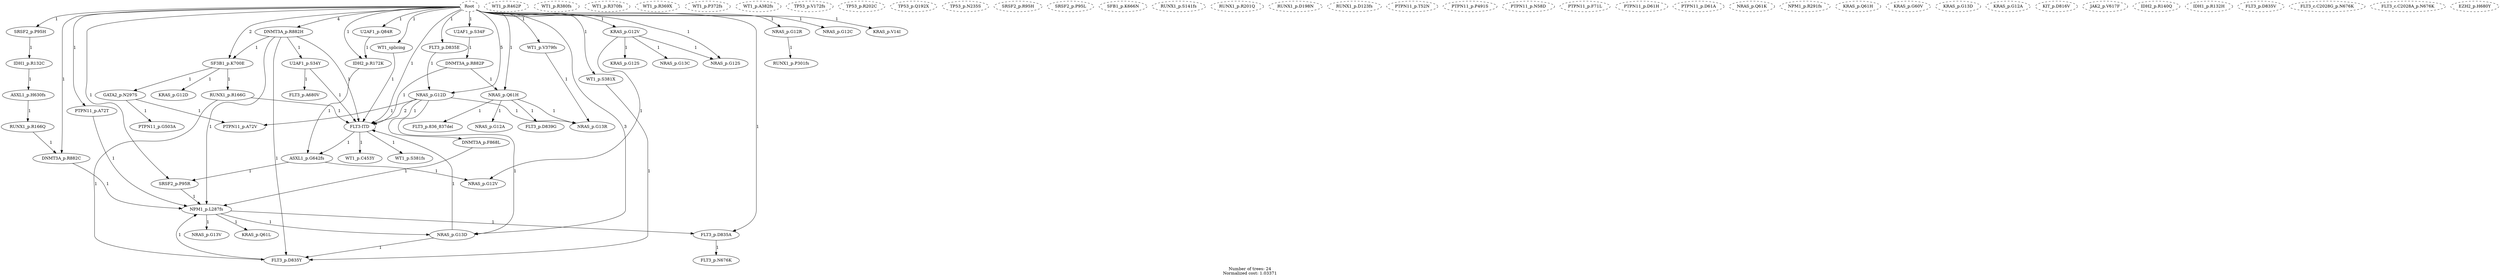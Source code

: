 digraph T {
	label="Number of trees: 24\nNormalized cost: 1.03371"
	88 [label="WT1_splicing"]
	87 [label="WT1_p.V379fs"]
	86 [label="WT1_p.S381fs"]
	85 [label="WT1_p.S381X"]
	84 [style=dashed, label="WT1_p.R462P"]
	83 [style=dashed, label="WT1_p.R380fs"]
	82 [style=dashed, label="WT1_p.R370fs"]
	81 [style=dashed, label="WT1_p.R369X"]
	80 [style=dashed, label="WT1_p.P372fs"]
	79 [label="WT1_p.C453Y"]
	78 [style=dashed, label="WT1_p.A382fs"]
	77 [label="U2AF1_p.S34Y"]
	76 [label="U2AF1_p.S34F"]
	75 [label="U2AF1_p.Q84R"]
	74 [style=dashed, label="TP53_p.V172fs"]
	73 [style=dashed, label="TP53_p.R202C"]
	72 [style=dashed, label="TP53_p.Q192X"]
	71 [style=dashed, label="TP53_p.N235S"]
	70 [style=dashed, label="SRSF2_p.R95H"]
	69 [label="SRSF2_p.P95R"]
	68 [style=dashed, label="SRSF2_p.P95L"]
	67 [label="SRSF2_p.P95H"]
	66 [style=dashed, label="SFB1_p.K666N"]
	65 [label="SF3B1_p.K700E"]
	64 [style=dashed, label="Root"]
	63 [style=dashed, label="RUNX1_p.S141fs"]
	62 [style=dashed, label="RUNX1_p.R201Q"]
	61 [label="RUNX1_p.R166Q"]
	60 [label="RUNX1_p.R166G"]
	59 [label="RUNX1_p.P301fs"]
	58 [style=dashed, label="RUNX1_p.D198N"]
	57 [style=dashed, label="RUNX1_p.D123fs"]
	56 [style=dashed, label="PTPN11_p.T52N"]
	55 [style=dashed, label="PTPN11_p.P491S"]
	54 [style=dashed, label="PTPN11_p.N58D"]
	53 [label="PTPN11_p.G503A"]
	52 [style=dashed, label="PTPN11_p.F71L"]
	51 [style=dashed, label="PTPN11_p.D61H"]
	50 [style=dashed, label="PTPN11_p.D61A"]
	49 [label="PTPN11_p.A72V"]
	48 [label="PTPN11_p.A72T"]
	47 [style=dashed, label="NRAS_p.Q61K"]
	46 [label="NRAS_p.Q61H"]
	45 [label="NRAS_p.G13V"]
	44 [label="NRAS_p.G13R"]
	43 [label="NRAS_p.G13D"]
	42 [label="NRAS_p.G13C"]
	41 [label="NRAS_p.G12V"]
	40 [label="NRAS_p.G12S"]
	39 [label="NRAS_p.G12R"]
	38 [label="NRAS_p.G12D"]
	37 [label="NRAS_p.G12C"]
	36 [label="NRAS_p.G12A"]
	35 [style=dashed, label="NPM1_p.R291fs"]
	34 [label="NPM1_p.L287fs"]
	33 [label="KRAS_p.V14I"]
	32 [label="KRAS_p.Q61L"]
	31 [style=dashed, label="KRAS_p.Q61H"]
	30 [style=dashed, label="KRAS_p.G60V"]
	29 [style=dashed, label="KRAS_p.G13D"]
	28 [label="KRAS_p.G12V"]
	27 [label="KRAS_p.G12S"]
	26 [label="KRAS_p.G12D"]
	25 [style=dashed, label="KRAS_p.G12A"]
	24 [style=dashed, label="KIT_p.D816V"]
	23 [style=dashed, label="JAK2_p.V617F"]
	22 [label="IDH2_p.R172K"]
	21 [style=dashed, label="IDH2_p.R140Q"]
	20 [style=dashed, label="IDH1_p.R132H"]
	19 [label="IDH1_p.R132C"]
	18 [label="GATA2_p.N297S"]
	17 [label="FLT3_p.N676K"]
	16 [label="FLT3_p.D839G"]
	15 [label="FLT3_p.D835Y"]
	14 [style=dashed, label="FLT3_p.D835V"]
	13 [label="FLT3_p.D835E"]
	12 [label="FLT3_p.D835A"]
	11 [label="FLT3_p.A680V"]
	10 [label="FLT3_p.836_837del"]
	9 [style=dashed, label="FLT3_c.C2028G_p.N676K"]
	8 [style=dashed, label="FLT3_c.C2028A_p.N676K"]
	7 [label="FLT3-ITD"]
	6 [style=dashed, label="EZH2_p.H680Y"]
	5 [label="DNMT3A_p.R882P"]
	4 [label="DNMT3A_p.R882H"]
	3 [label="DNMT3A_p.R882C"]
	2 [label="DNMT3A_p.F868L"]
	1 [label="ASXL1_p.H630fs"]
	0 [label="ASXL1_p.G642fs"]
	88 -> 7 [label="1"]
	87 -> 44 [label="1"]
	85 -> 15 [label="1"]
	77 -> 11 [label="1"]
	77 -> 7 [label="1"]
	76 -> 5 [label="1"]
	75 -> 22 [label="1"]
	69 -> 34 [label="1"]
	67 -> 19 [label="1"]
	65 -> 60 [label="1"]
	65 -> 26 [label="1"]
	65 -> 18 [label="1"]
	64 -> 88 [label="1"]
	64 -> 87 [label="1"]
	64 -> 85 [label="1"]
	64 -> 76 [label="1"]
	64 -> 75 [label="1"]
	64 -> 69 [label="1"]
	64 -> 67 [label="1"]
	64 -> 65 [label="2"]
	64 -> 48 [label="1"]
	64 -> 46 [label="1"]
	64 -> 43 [label="3"]
	64 -> 40 [label="1"]
	64 -> 39 [label="1"]
	64 -> 38 [label="5"]
	64 -> 37 [label="1"]
	64 -> 33 [label="1"]
	64 -> 28 [label="1"]
	64 -> 22 [label="1"]
	64 -> 13 [label="1"]
	64 -> 12 [label="1"]
	64 -> 7 [label="1"]
	64 -> 4 [label="4"]
	64 -> 3 [label="1"]
	61 -> 3 [label="1"]
	60 -> 15 [label="1"]
	60 -> 7 [label="1"]
	48 -> 34 [label="1"]
	46 -> 44 [label="1"]
	46 -> 36 [label="1"]
	46 -> 16 [label="1"]
	46 -> 10 [label="1"]
	43 -> 15 [label="1"]
	43 -> 7 [label="1"]
	39 -> 59 [label="1"]
	38 -> 49 [label="1"]
	38 -> 44 [label="1"]
	38 -> 43 [label="1"]
	38 -> 7 [label="2"]
	38 -> 2 [label="1"]
	34 -> 45 [label="1"]
	34 -> 43 [label="1"]
	34 -> 32 [label="1"]
	34 -> 12 [label="1"]
	28 -> 42 [label="1"]
	28 -> 41 [label="1"]
	28 -> 40 [label="1"]
	28 -> 27 [label="1"]
	22 -> 0 [label="1"]
	19 -> 1 [label="1"]
	18 -> 53 [label="1"]
	18 -> 49 [label="1"]
	15 -> 34 [label="1"]
	13 -> 38 [label="1"]
	12 -> 17 [label="1"]
	7 -> 86 [label="1"]
	7 -> 79 [label="1"]
	7 -> 0 [label="1"]
	5 -> 46 [label="1"]
	5 -> 7 [label="1"]
	4 -> 77 [label="1"]
	4 -> 65 [label="1"]
	4 -> 34 [label="1"]
	4 -> 15 [label="1"]
	4 -> 7 [label="1"]
	3 -> 34 [label="1"]
	2 -> 34 [label="1"]
	1 -> 61 [label="1"]
	0 -> 69 [label="1"]
	0 -> 41 [label="1"]
}
